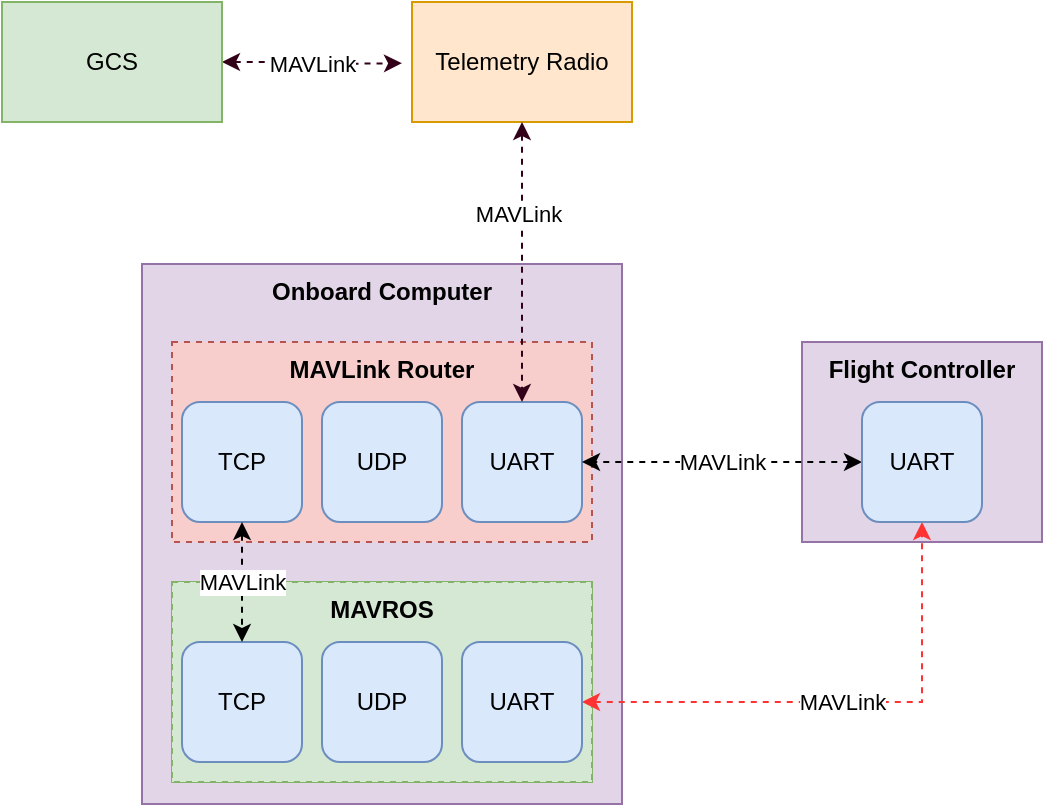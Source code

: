 <mxfile version="14.6.10" type="github">
  <diagram id="MsZUe_BFRRnNckxwp380" name="Page-1">
    <mxGraphModel dx="1031" dy="1040" grid="1" gridSize="10" guides="1" tooltips="1" connect="1" arrows="1" fold="1" page="1" pageScale="1" pageWidth="1169" pageHeight="827" math="0" shadow="0">
      <root>
        <mxCell id="0" />
        <mxCell id="1" parent="0" />
        <mxCell id="PPc5Tln8-h5H9LImuYgE-6" value="Onboard Computer" style="rounded=0;whiteSpace=wrap;html=1;fillColor=#e1d5e7;strokeColor=#9673a6;fontStyle=1;horizontal=1;verticalAlign=top;" vertex="1" parent="1">
          <mxGeometry x="630" y="291" width="240" height="270" as="geometry" />
        </mxCell>
        <mxCell id="PPc5Tln8-h5H9LImuYgE-38" value="Telemetry Radio" style="rounded=0;whiteSpace=wrap;html=1;fillColor=#ffe6cc;strokeColor=#d79b00;" vertex="1" parent="1">
          <mxGeometry x="765" y="160" width="110" height="60" as="geometry" />
        </mxCell>
        <mxCell id="PPc5Tln8-h5H9LImuYgE-76" value="MAVLink" style="edgeStyle=orthogonalEdgeStyle;rounded=0;sketch=0;jumpStyle=arc;orthogonalLoop=1;jettySize=auto;html=1;exitX=1;exitY=0.5;exitDx=0;exitDy=0;shadow=0;dashed=1;startArrow=classic;startFill=1;strokeColor=#33001A;" edge="1" parent="1" source="PPc5Tln8-h5H9LImuYgE-44">
          <mxGeometry relative="1" as="geometry">
            <mxPoint x="760" y="190.588" as="targetPoint" />
          </mxGeometry>
        </mxCell>
        <mxCell id="PPc5Tln8-h5H9LImuYgE-44" value="GCS" style="rounded=0;whiteSpace=wrap;html=1;fillColor=#d5e8d4;strokeColor=#82b366;" vertex="1" parent="1">
          <mxGeometry x="560" y="160" width="110" height="60" as="geometry" />
        </mxCell>
        <mxCell id="PPc5Tln8-h5H9LImuYgE-48" value="Flight Controller" style="rounded=0;whiteSpace=wrap;html=1;fillColor=#e1d5e7;strokeColor=#9673a6;fontStyle=1;horizontal=1;verticalAlign=top;" vertex="1" parent="1">
          <mxGeometry x="960" y="330" width="120" height="100" as="geometry" />
        </mxCell>
        <mxCell id="PPc5Tln8-h5H9LImuYgE-56" value="" style="group" vertex="1" connectable="0" parent="1">
          <mxGeometry x="645" y="330" width="210" height="100" as="geometry" />
        </mxCell>
        <mxCell id="PPc5Tln8-h5H9LImuYgE-22" value="MAVLink Router" style="rounded=0;whiteSpace=wrap;html=1;fillColor=#f8cecc;strokeColor=#b85450;fontStyle=1;dashed=1;verticalAlign=top;" vertex="1" parent="PPc5Tln8-h5H9LImuYgE-56">
          <mxGeometry width="210" height="100" as="geometry" />
        </mxCell>
        <mxCell id="PPc5Tln8-h5H9LImuYgE-52" value="TCP" style="rounded=1;whiteSpace=wrap;html=1;fillColor=#dae8fc;strokeColor=#6c8ebf;" vertex="1" parent="PPc5Tln8-h5H9LImuYgE-56">
          <mxGeometry x="5" y="30" width="60" height="60" as="geometry" />
        </mxCell>
        <mxCell id="PPc5Tln8-h5H9LImuYgE-53" value="UDP" style="rounded=1;whiteSpace=wrap;html=1;fillColor=#dae8fc;strokeColor=#6c8ebf;" vertex="1" parent="PPc5Tln8-h5H9LImuYgE-56">
          <mxGeometry x="75" y="30" width="60" height="60" as="geometry" />
        </mxCell>
        <mxCell id="PPc5Tln8-h5H9LImuYgE-54" value="UART" style="rounded=1;whiteSpace=wrap;html=1;fillColor=#dae8fc;strokeColor=#6c8ebf;" vertex="1" parent="PPc5Tln8-h5H9LImuYgE-56">
          <mxGeometry x="145" y="30" width="60" height="60" as="geometry" />
        </mxCell>
        <mxCell id="PPc5Tln8-h5H9LImuYgE-57" value="" style="group;fillColor=#d5e8d4;strokeColor=#82b366;container=0;" vertex="1" connectable="0" parent="1">
          <mxGeometry x="645" y="450" width="210" height="100" as="geometry" />
        </mxCell>
        <mxCell id="PPc5Tln8-h5H9LImuYgE-58" value="MAVROS" style="rounded=0;whiteSpace=wrap;html=1;fillColor=#d5e8d4;strokeColor=#82b366;fontStyle=1;dashed=1;verticalAlign=top;" vertex="1" parent="1">
          <mxGeometry x="645" y="450" width="210" height="100" as="geometry" />
        </mxCell>
        <mxCell id="PPc5Tln8-h5H9LImuYgE-59" value="TCP" style="rounded=1;whiteSpace=wrap;html=1;fillColor=#dae8fc;strokeColor=#6c8ebf;" vertex="1" parent="1">
          <mxGeometry x="650" y="480" width="60" height="60" as="geometry" />
        </mxCell>
        <mxCell id="PPc5Tln8-h5H9LImuYgE-60" value="UDP" style="rounded=1;whiteSpace=wrap;html=1;fillColor=#dae8fc;strokeColor=#6c8ebf;" vertex="1" parent="1">
          <mxGeometry x="720" y="480" width="60" height="60" as="geometry" />
        </mxCell>
        <mxCell id="PPc5Tln8-h5H9LImuYgE-67" value="MAVLink" style="edgeStyle=orthogonalEdgeStyle;rounded=0;orthogonalLoop=1;jettySize=auto;html=1;exitX=1;exitY=0.5;exitDx=0;exitDy=0;entryX=0.5;entryY=1;entryDx=0;entryDy=0;dashed=1;startArrow=classic;startFill=1;shadow=0;sketch=0;jumpStyle=arc;strokeColor=#FF3333;" edge="1" parent="1" source="PPc5Tln8-h5H9LImuYgE-61" target="PPc5Tln8-h5H9LImuYgE-63">
          <mxGeometry relative="1" as="geometry" />
        </mxCell>
        <mxCell id="PPc5Tln8-h5H9LImuYgE-61" value="UART" style="rounded=1;whiteSpace=wrap;html=1;fillColor=#dae8fc;strokeColor=#6c8ebf;" vertex="1" parent="1">
          <mxGeometry x="790" y="480" width="60" height="60" as="geometry" />
        </mxCell>
        <mxCell id="PPc5Tln8-h5H9LImuYgE-62" value="MAVLink" style="edgeStyle=orthogonalEdgeStyle;rounded=0;orthogonalLoop=1;jettySize=auto;html=1;exitX=0.5;exitY=1;exitDx=0;exitDy=0;entryX=0.5;entryY=0;entryDx=0;entryDy=0;dashed=1;startArrow=classic;startFill=1;" edge="1" parent="1" source="PPc5Tln8-h5H9LImuYgE-52" target="PPc5Tln8-h5H9LImuYgE-59">
          <mxGeometry relative="1" as="geometry" />
        </mxCell>
        <mxCell id="PPc5Tln8-h5H9LImuYgE-64" value="MAVLink" style="edgeStyle=orthogonalEdgeStyle;rounded=0;orthogonalLoop=1;jettySize=auto;html=1;exitX=0;exitY=0.5;exitDx=0;exitDy=0;entryX=1;entryY=0.5;entryDx=0;entryDy=0;dashed=1;startArrow=classic;startFill=1;" edge="1" parent="1" source="PPc5Tln8-h5H9LImuYgE-63" target="PPc5Tln8-h5H9LImuYgE-54">
          <mxGeometry relative="1" as="geometry" />
        </mxCell>
        <mxCell id="PPc5Tln8-h5H9LImuYgE-63" value="UART" style="rounded=1;whiteSpace=wrap;html=1;fillColor=#dae8fc;strokeColor=#6c8ebf;" vertex="1" parent="1">
          <mxGeometry x="990" y="360" width="60" height="60" as="geometry" />
        </mxCell>
        <mxCell id="PPc5Tln8-h5H9LImuYgE-75" style="edgeStyle=orthogonalEdgeStyle;rounded=0;sketch=0;jumpStyle=arc;orthogonalLoop=1;jettySize=auto;html=1;exitX=0.5;exitY=1;exitDx=0;exitDy=0;shadow=0;dashed=1;startArrow=classic;startFill=1;strokeColor=#33001A;" edge="1" parent="1" source="PPc5Tln8-h5H9LImuYgE-38" target="PPc5Tln8-h5H9LImuYgE-54">
          <mxGeometry relative="1" as="geometry" />
        </mxCell>
        <mxCell id="PPc5Tln8-h5H9LImuYgE-77" value="MAVLink" style="edgeLabel;html=1;align=center;verticalAlign=middle;resizable=0;points=[];" vertex="1" connectable="0" parent="PPc5Tln8-h5H9LImuYgE-75">
          <mxGeometry x="-0.348" y="-2" relative="1" as="geometry">
            <mxPoint as="offset" />
          </mxGeometry>
        </mxCell>
      </root>
    </mxGraphModel>
  </diagram>
</mxfile>
